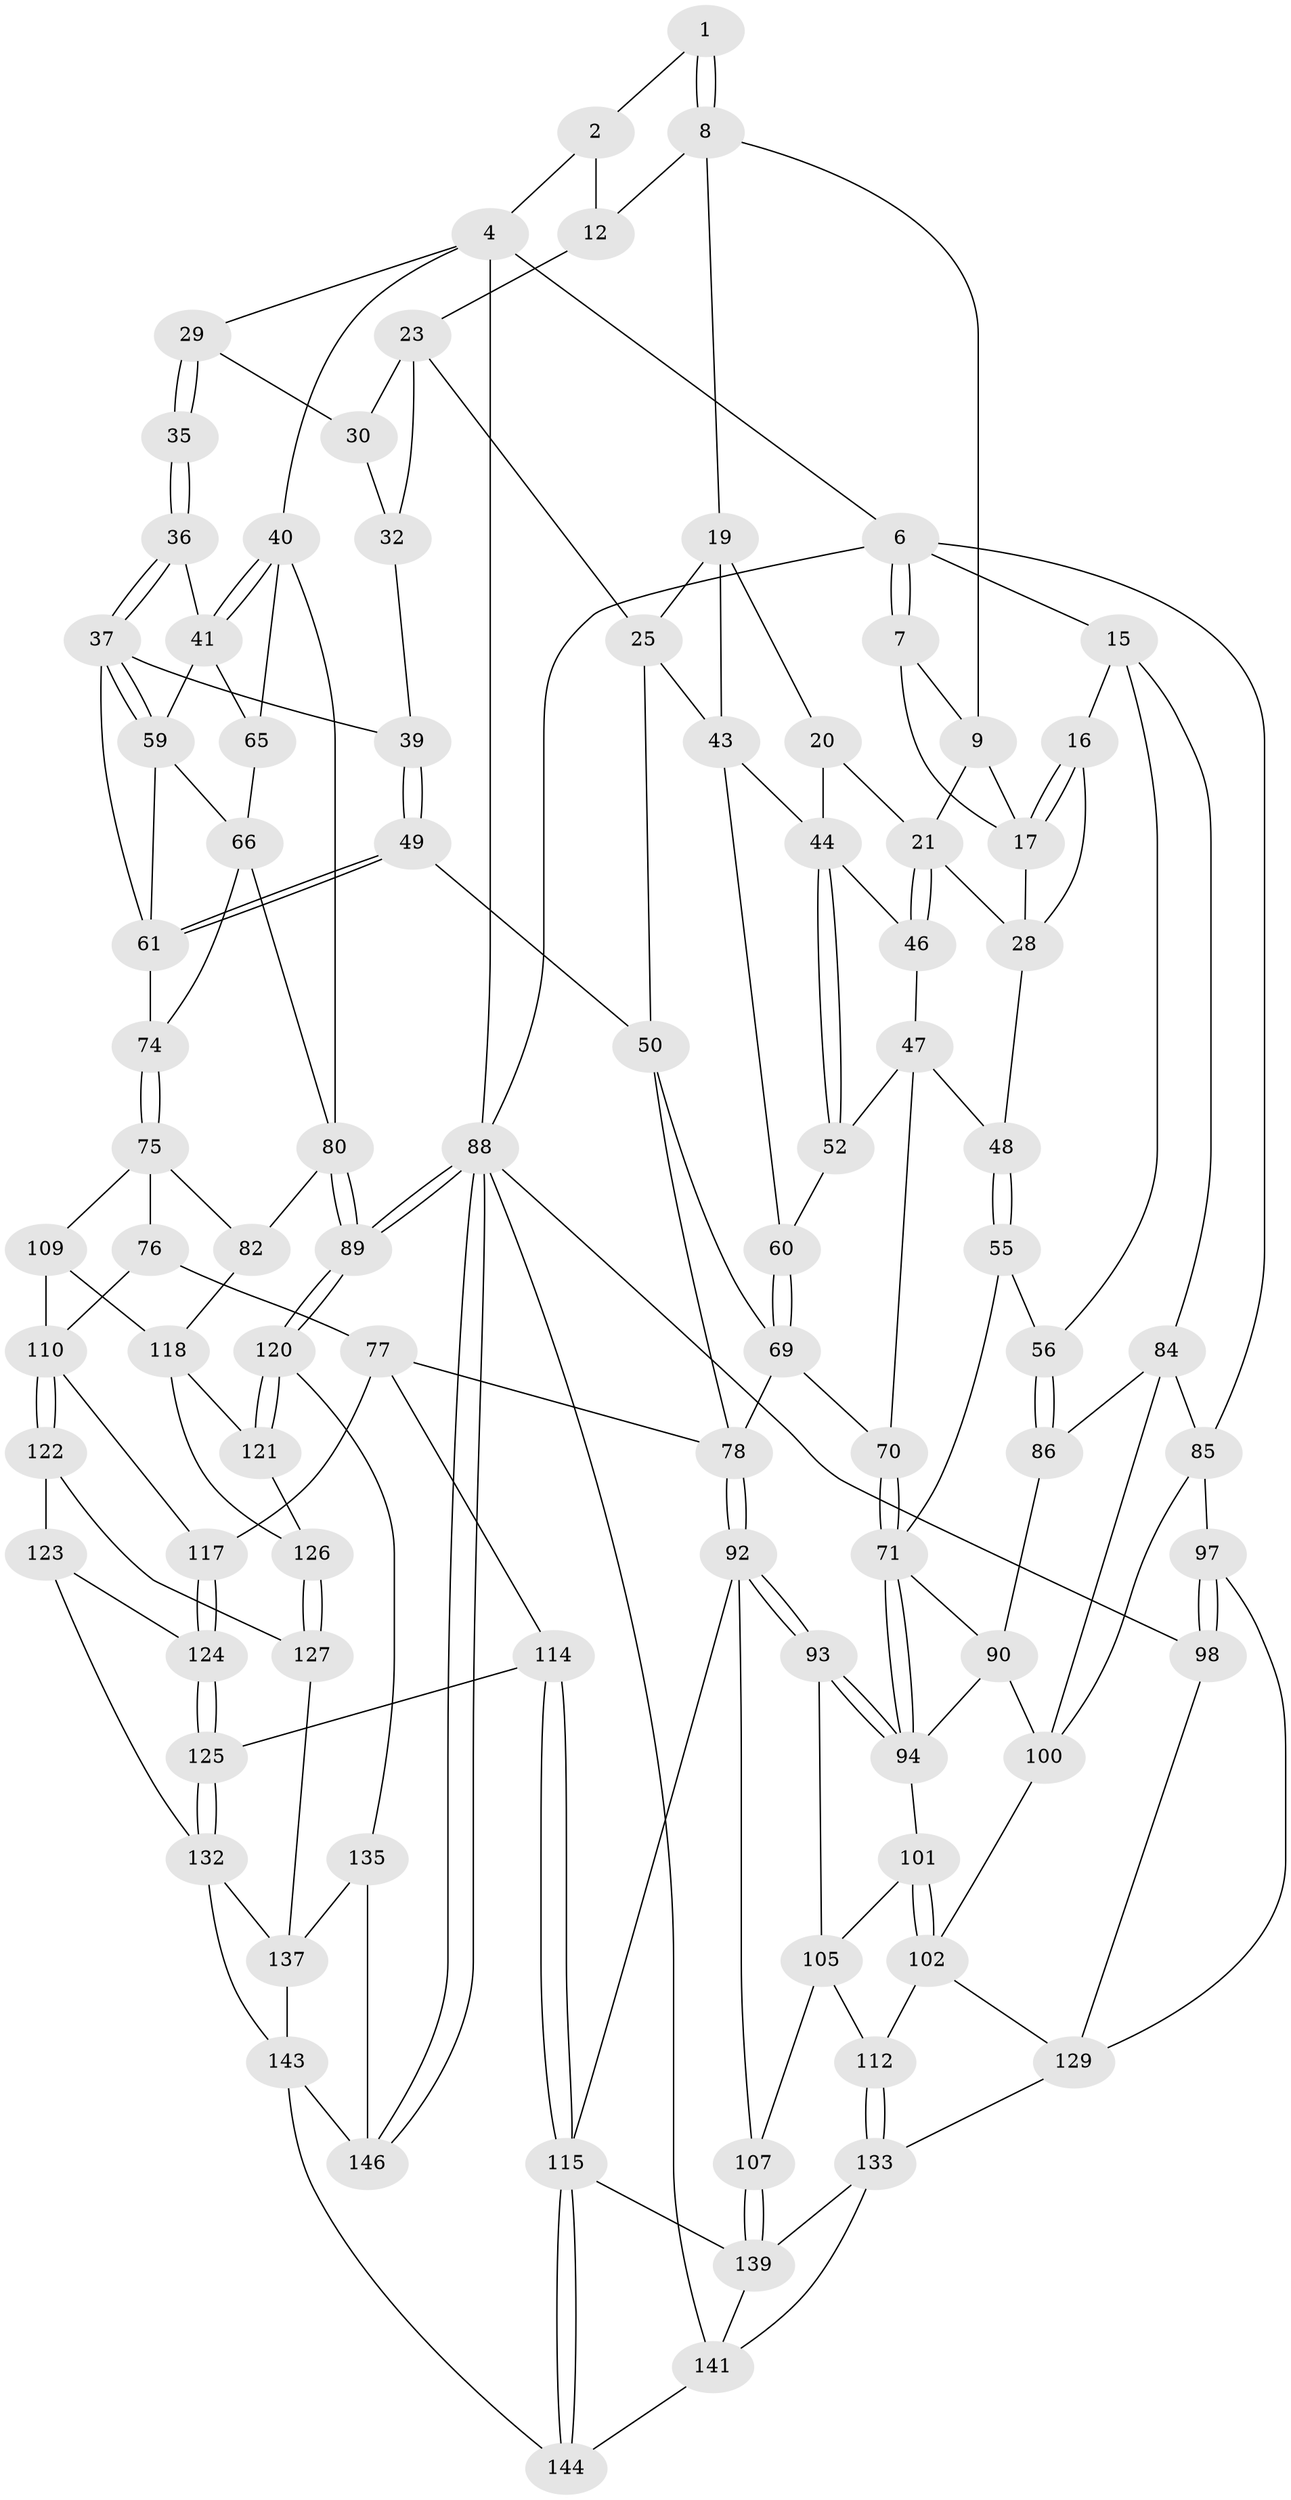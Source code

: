 // Generated by graph-tools (version 1.1) at 2025/24/03/03/25 07:24:32]
// undirected, 92 vertices, 199 edges
graph export_dot {
graph [start="1"]
  node [color=gray90,style=filled];
  1 [pos="+0.28722865031327566+0"];
  2 [pos="+0.33154438144135645+0",super="+3"];
  4 [pos="+1+0",super="+5"];
  6 [pos="+0+0",super="+14"];
  7 [pos="+0.17843939167037282+0",super="+11"];
  8 [pos="+0.34024950098669754+0.013367729777437972",super="+13"];
  9 [pos="+0.32342787413392216+0.05557270017975751",super="+10"];
  12 [pos="+0.4978172474245008+0.06060485372700662",super="+18"];
  15 [pos="+0+0.19222728339900333",super="+57"];
  16 [pos="+0.06326893897298083+0.19318012419960812"];
  17 [pos="+0.1316568333193563+0.1436470931653559",super="+27"];
  19 [pos="+0.45117608985308966+0.15387078287145003",super="+26"];
  20 [pos="+0.3712530322718491+0.19367549392107897"];
  21 [pos="+0.3475090764698202+0.19676846868546713",super="+22"];
  23 [pos="+0.6649012975388041+0.029842799931158227",super="+24"];
  25 [pos="+0.5968962567006926+0.20865488008980182",super="+51"];
  28 [pos="+0.2778405550395228+0.2200666713355995",super="+33"];
  29 [pos="+0.8587365366460233+0.1850485514144667"];
  30 [pos="+0.8372229703250559+0.1941333112900872",super="+31"];
  32 [pos="+0.7235990853778829+0.23881861601758755",super="+34"];
  35 [pos="+0.8763587892692668+0.23112706700972052"];
  36 [pos="+0.8611899866191042+0.317008879997134",super="+42"];
  37 [pos="+0.8503480158565898+0.3298976352094805",super="+38"];
  39 [pos="+0.7708510485072038+0.30699384554759046"];
  40 [pos="+1+0.1792894105844654",super="+64"];
  41 [pos="+1+0.2778043470525264",super="+58"];
  43 [pos="+0.5052982820253299+0.2856239540581973",super="+54"];
  44 [pos="+0.49358720336870093+0.2948455526760127",super="+45"];
  46 [pos="+0.37423377092819166+0.28247558255526956"];
  47 [pos="+0.36986030440578627+0.2914142754804333",super="+53"];
  48 [pos="+0.22995813372973453+0.328548051691224"];
  49 [pos="+0.6928709674396644+0.39227346421589093"];
  50 [pos="+0.6899733048649903+0.3924667053216642",super="+68"];
  52 [pos="+0.489576096178415+0.3048771804760528"];
  55 [pos="+0.2324431228756765+0.4369807733285591"];
  56 [pos="+0.14919560639160376+0.4672530353278853"];
  59 [pos="+0.8772485481028864+0.37694183312202695",super="+62"];
  60 [pos="+0.5520417540954582+0.40730989171128945"];
  61 [pos="+0.7676728823598277+0.4521873575474164",super="+63"];
  65 [pos="+0.9538881390451667+0.4098888265605893"];
  66 [pos="+0.9134302878699512+0.4767109691894785",super="+67"];
  69 [pos="+0.5413319943158158+0.4486898625737875",super="+73"];
  70 [pos="+0.38631710209394865+0.47450749851264473"];
  71 [pos="+0.3669345977311687+0.4878360580534641",super="+72"];
  74 [pos="+0.803847500702251+0.5353152330413624"];
  75 [pos="+0.7921200698421288+0.5960783043690581",super="+83"];
  76 [pos="+0.7446185888773811+0.6130340880344436"];
  77 [pos="+0.6613739833354989+0.6207460801780461",super="+113"];
  78 [pos="+0.6449044614344989+0.6151977079213045",super="+79"];
  80 [pos="+1+0.6023235433726498",super="+81"];
  82 [pos="+0.973585638003531+0.6483669366900169"];
  84 [pos="+0.0891362377657456+0.4576776535864167",super="+87"];
  85 [pos="+0+0.448214141975627",super="+96"];
  86 [pos="+0.12368620799938213+0.5763050304208789"];
  88 [pos="+1+1",super="+99"];
  89 [pos="+1+0.8027332882386119"];
  90 [pos="+0.2326972527647197+0.6413656010106754",super="+91"];
  92 [pos="+0.505084458026453+0.693087166590682",super="+106"];
  93 [pos="+0.4028445225008244+0.608764118054555"];
  94 [pos="+0.39686962604204795+0.596852548688707",super="+95"];
  97 [pos="+0+0.694970124325969"];
  98 [pos="+0+0.9339361275231555"];
  100 [pos="+0+0.6590319925810332",super="+104"];
  101 [pos="+0.2731068467264574+0.7034834524565148"];
  102 [pos="+0.24714428123706333+0.7743000134820798",super="+103"];
  105 [pos="+0.3531218053048527+0.6837962742170696",super="+108"];
  107 [pos="+0.3384720679604095+0.8063773334880702"];
  109 [pos="+0.8361826013710053+0.7619757208697899"];
  110 [pos="+0.798371298282101+0.7760714470445738",super="+111"];
  112 [pos="+0.28058618643929817+0.7874801686849261"];
  114 [pos="+0.6513297617763877+0.8424992873347054"];
  115 [pos="+0.6280143754594542+0.8508492818586658",super="+116"];
  117 [pos="+0.751170856173185+0.7628625712008457"];
  118 [pos="+0.9477293004201347+0.7174057181317655",super="+119"];
  120 [pos="+1+0.8513453259494971"];
  121 [pos="+0.9429739654661263+0.808584636518738"];
  122 [pos="+0.7866081229367069+0.8150361406751764",super="+128"];
  123 [pos="+0.7654468040174444+0.82273953294279",super="+131"];
  124 [pos="+0.7224206207403573+0.8161027259732899"];
  125 [pos="+0.652471555392459+0.8427661189475177"];
  126 [pos="+0.8829208732279881+0.8298650685382661"];
  127 [pos="+0.8635002990715359+0.9007493900549243"];
  129 [pos="+0.15212907671657433+0.7871312097643769",super="+130"];
  132 [pos="+0.7423724112520803+0.9099295411989701",super="+142"];
  133 [pos="+0.2505781537322214+0.9087371338591694",super="+134"];
  135 [pos="+0.9679962732281258+0.8966007066501656",super="+136"];
  137 [pos="+0.8700649945926417+0.9082675010905508",super="+138"];
  139 [pos="+0.34674558271537326+0.8548976205391094",super="+140"];
  141 [pos="+0+1",super="+145"];
  143 [pos="+0.6446110689392239+1",super="+148"];
  144 [pos="+0.565060490841033+1"];
  146 [pos="+1+1",super="+147"];
  1 -- 2;
  1 -- 8;
  1 -- 8;
  2 -- 12 [weight=2];
  2 -- 4;
  4 -- 29;
  4 -- 40;
  4 -- 88;
  4 -- 6;
  6 -- 7;
  6 -- 7;
  6 -- 85;
  6 -- 15;
  6 -- 88;
  7 -- 17;
  7 -- 9;
  8 -- 9;
  8 -- 19;
  8 -- 12;
  9 -- 17;
  9 -- 21;
  12 -- 23;
  15 -- 16;
  15 -- 56;
  15 -- 84;
  16 -- 17;
  16 -- 17;
  16 -- 28;
  17 -- 28;
  19 -- 20;
  19 -- 25;
  19 -- 43;
  20 -- 21;
  20 -- 44;
  21 -- 46;
  21 -- 46;
  21 -- 28;
  23 -- 30;
  23 -- 32;
  23 -- 25;
  25 -- 50;
  25 -- 43;
  28 -- 48;
  29 -- 30;
  29 -- 35;
  29 -- 35;
  30 -- 32 [weight=2];
  32 -- 39;
  35 -- 36 [weight=2];
  35 -- 36;
  36 -- 37;
  36 -- 37;
  36 -- 41;
  37 -- 59;
  37 -- 59;
  37 -- 61;
  37 -- 39;
  39 -- 49;
  39 -- 49;
  40 -- 41;
  40 -- 41;
  40 -- 65;
  40 -- 80;
  41 -- 65;
  41 -- 59;
  43 -- 44;
  43 -- 60;
  44 -- 52;
  44 -- 52;
  44 -- 46;
  46 -- 47;
  47 -- 48;
  47 -- 52;
  47 -- 70;
  48 -- 55;
  48 -- 55;
  49 -- 50;
  49 -- 61;
  49 -- 61;
  50 -- 69;
  50 -- 78;
  52 -- 60;
  55 -- 56;
  55 -- 71;
  56 -- 86;
  56 -- 86;
  59 -- 66;
  59 -- 61;
  60 -- 69;
  60 -- 69;
  61 -- 74;
  65 -- 66;
  66 -- 74;
  66 -- 80;
  69 -- 70;
  69 -- 78;
  70 -- 71;
  70 -- 71;
  71 -- 94;
  71 -- 94;
  71 -- 90;
  74 -- 75;
  74 -- 75;
  75 -- 76;
  75 -- 82;
  75 -- 109;
  76 -- 77;
  76 -- 110;
  77 -- 78;
  77 -- 114;
  77 -- 117;
  78 -- 92;
  78 -- 92;
  80 -- 89;
  80 -- 89;
  80 -- 82;
  82 -- 118;
  84 -- 85;
  84 -- 100;
  84 -- 86;
  85 -- 97;
  85 -- 100;
  86 -- 90;
  88 -- 89;
  88 -- 89;
  88 -- 146;
  88 -- 146;
  88 -- 98;
  88 -- 141;
  89 -- 120;
  89 -- 120;
  90 -- 94;
  90 -- 100;
  92 -- 93;
  92 -- 93;
  92 -- 107;
  92 -- 115;
  93 -- 94;
  93 -- 94;
  93 -- 105;
  94 -- 101;
  97 -- 98;
  97 -- 98;
  97 -- 129;
  98 -- 129;
  100 -- 102;
  101 -- 102;
  101 -- 102;
  101 -- 105;
  102 -- 112;
  102 -- 129;
  105 -- 112;
  105 -- 107;
  107 -- 139;
  107 -- 139;
  109 -- 110;
  109 -- 118;
  110 -- 122;
  110 -- 122;
  110 -- 117;
  112 -- 133;
  112 -- 133;
  114 -- 115;
  114 -- 115;
  114 -- 125;
  115 -- 144;
  115 -- 144;
  115 -- 139;
  117 -- 124;
  117 -- 124;
  118 -- 121;
  118 -- 126;
  120 -- 121;
  120 -- 121;
  120 -- 135;
  121 -- 126;
  122 -- 123 [weight=2];
  122 -- 127;
  123 -- 124;
  123 -- 132;
  124 -- 125;
  124 -- 125;
  125 -- 132;
  125 -- 132;
  126 -- 127;
  126 -- 127;
  127 -- 137;
  129 -- 133;
  132 -- 137;
  132 -- 143;
  133 -- 139;
  133 -- 141;
  135 -- 146 [weight=2];
  135 -- 137;
  137 -- 143;
  139 -- 141;
  141 -- 144;
  143 -- 144;
  143 -- 146;
}
